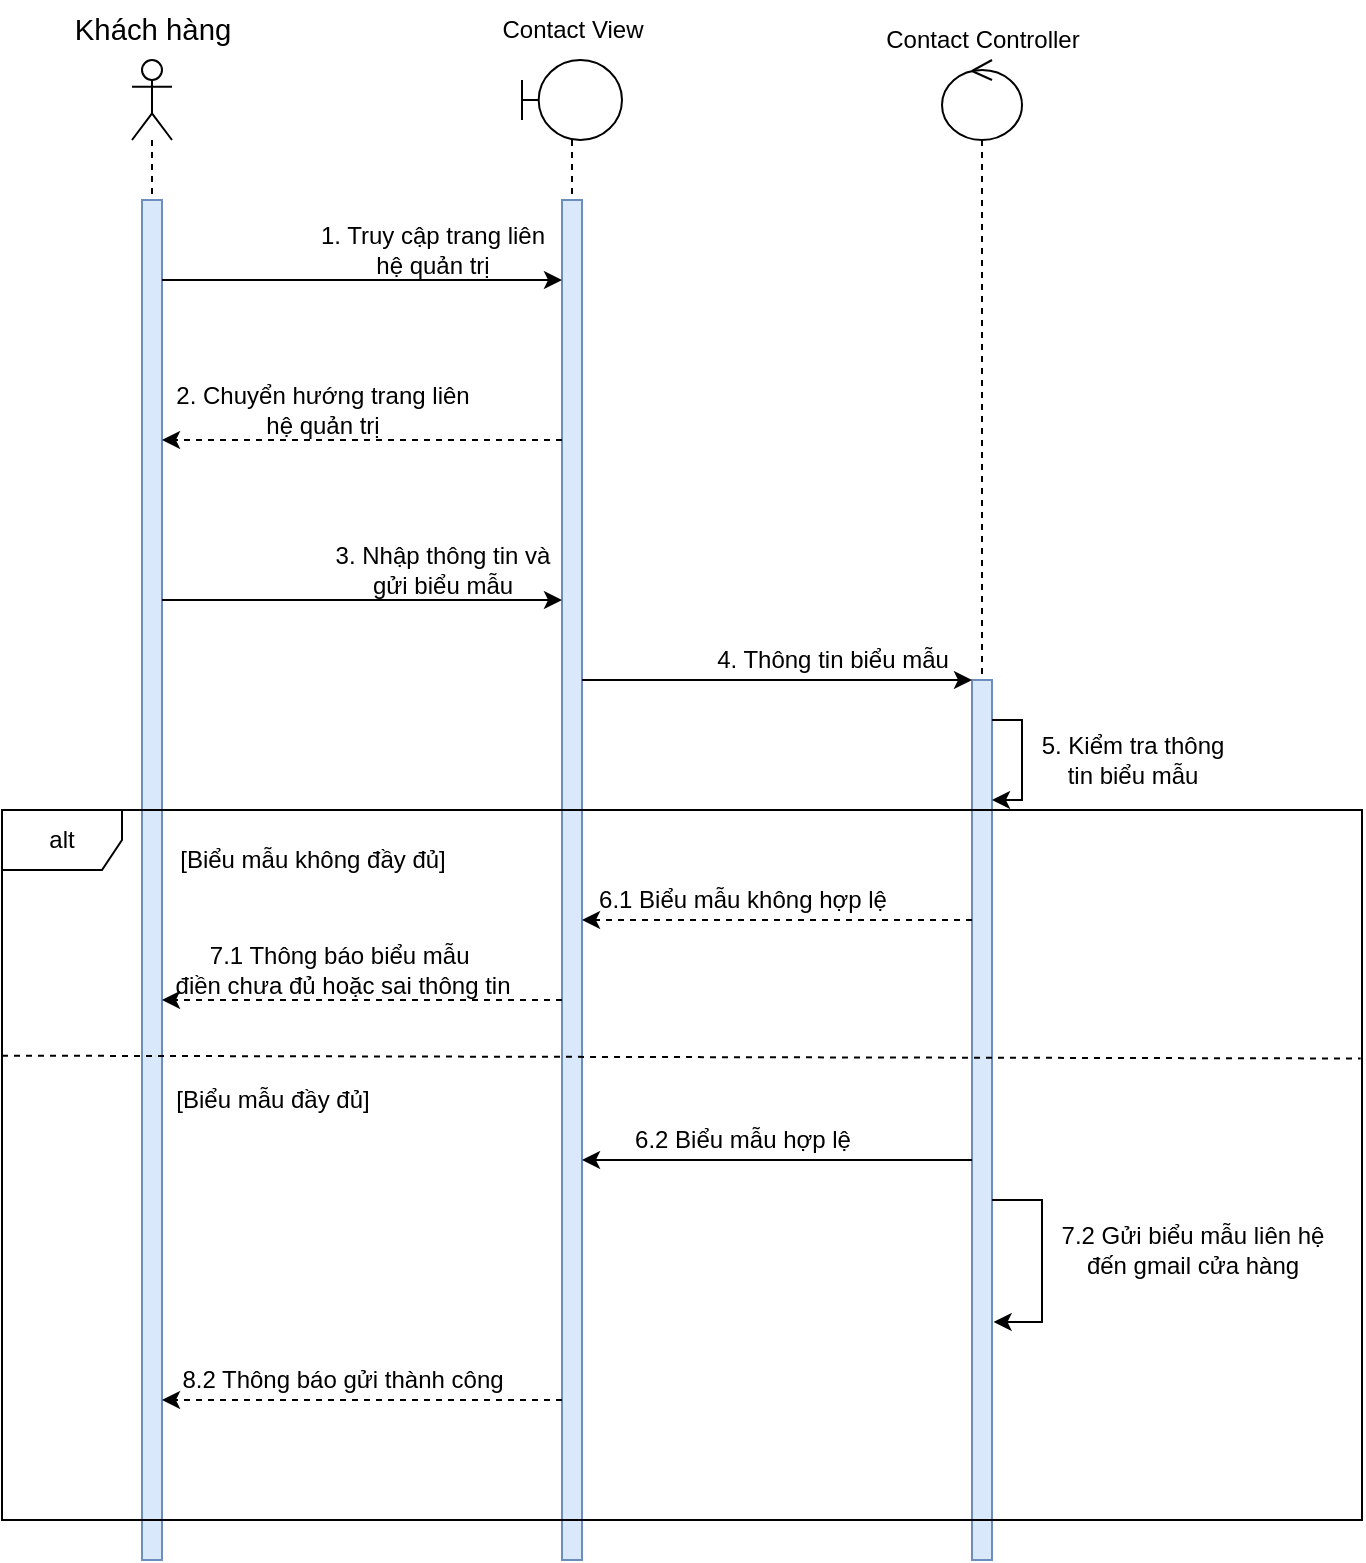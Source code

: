 <mxfile version="16.5.1" type="device"><diagram id="b3xQJFwFRbKTzmyxP-ca" name="Trang-1"><mxGraphModel dx="1102" dy="905" grid="1" gridSize="10" guides="1" tooltips="1" connect="1" arrows="1" fold="1" page="1" pageScale="1" pageWidth="827" pageHeight="1169" math="0" shadow="0"><root><mxCell id="0"/><mxCell id="1" parent="0"/><mxCell id="vJp9MgGnyPf3eHHjkQ-m-1" value="" style="shape=umlLifeline;participant=umlActor;perimeter=lifelinePerimeter;whiteSpace=wrap;html=1;container=1;collapsible=0;recursiveResize=0;verticalAlign=top;spacingTop=36;outlineConnect=0;" parent="1" vertex="1"><mxGeometry x="485" y="210" width="20" height="750" as="geometry"/></mxCell><mxCell id="vJp9MgGnyPf3eHHjkQ-m-2" value="" style="html=1;points=[];perimeter=orthogonalPerimeter;fillColor=#dae8fc;strokeColor=#6c8ebf;" parent="vJp9MgGnyPf3eHHjkQ-m-1" vertex="1"><mxGeometry x="5" y="70" width="10" height="680" as="geometry"/></mxCell><mxCell id="vJp9MgGnyPf3eHHjkQ-m-3" value="&lt;span style=&quot;font-family: Calibri, sans-serif; font-size: 14.667px;&quot;&gt;Khách hàng&lt;/span&gt;" style="text;html=1;align=center;verticalAlign=middle;resizable=0;points=[];autosize=1;strokeColor=none;fillColor=none;" parent="1" vertex="1"><mxGeometry x="450" y="180" width="90" height="30" as="geometry"/></mxCell><mxCell id="vJp9MgGnyPf3eHHjkQ-m-7" value="Contact Controller" style="text;html=1;align=center;verticalAlign=middle;resizable=0;points=[];autosize=1;strokeColor=none;fillColor=none;" parent="1" vertex="1"><mxGeometry x="850" y="185" width="120" height="30" as="geometry"/></mxCell><mxCell id="k9k-bkaZC-uK-69F3qyQ-1" value="" style="shape=umlLifeline;participant=umlBoundary;perimeter=lifelinePerimeter;whiteSpace=wrap;html=1;container=1;collapsible=0;recursiveResize=0;verticalAlign=top;spacingTop=36;outlineConnect=0;" parent="1" vertex="1"><mxGeometry x="680" y="210" width="50" height="750" as="geometry"/></mxCell><mxCell id="k9k-bkaZC-uK-69F3qyQ-4" value="" style="html=1;points=[];perimeter=orthogonalPerimeter;fillColor=#dae8fc;strokeColor=#6c8ebf;" parent="k9k-bkaZC-uK-69F3qyQ-1" vertex="1"><mxGeometry x="20" y="70" width="10" height="680" as="geometry"/></mxCell><mxCell id="k9k-bkaZC-uK-69F3qyQ-2" value="Contact View" style="text;html=1;align=center;verticalAlign=middle;resizable=0;points=[];autosize=1;strokeColor=none;fillColor=none;" parent="1" vertex="1"><mxGeometry x="660" y="185" width="90" height="20" as="geometry"/></mxCell><mxCell id="k9k-bkaZC-uK-69F3qyQ-3" value="" style="shape=umlLifeline;participant=umlControl;perimeter=lifelinePerimeter;whiteSpace=wrap;html=1;container=1;collapsible=0;recursiveResize=0;verticalAlign=top;spacingTop=36;outlineConnect=0;" parent="1" vertex="1"><mxGeometry x="890" y="210" width="40" height="750" as="geometry"/></mxCell><mxCell id="k9k-bkaZC-uK-69F3qyQ-12" value="" style="html=1;points=[];perimeter=orthogonalPerimeter;fillColor=#dae8fc;strokeColor=#6c8ebf;" parent="k9k-bkaZC-uK-69F3qyQ-3" vertex="1"><mxGeometry x="15" y="310" width="10" height="440" as="geometry"/></mxCell><mxCell id="k9k-bkaZC-uK-69F3qyQ-16" style="edgeStyle=orthogonalEdgeStyle;rounded=0;orthogonalLoop=1;jettySize=auto;html=1;" parent="k9k-bkaZC-uK-69F3qyQ-3" source="k9k-bkaZC-uK-69F3qyQ-12" edge="1"><mxGeometry relative="1" as="geometry"><mxPoint x="25" y="370" as="targetPoint"/><Array as="points"><mxPoint x="40" y="330"/><mxPoint x="40" y="370"/><mxPoint x="25" y="370"/></Array></mxGeometry></mxCell><mxCell id="k9k-bkaZC-uK-69F3qyQ-34" style="edgeStyle=orthogonalEdgeStyle;rounded=0;orthogonalLoop=1;jettySize=auto;html=1;entryX=1.084;entryY=0.729;entryDx=0;entryDy=0;entryPerimeter=0;" parent="k9k-bkaZC-uK-69F3qyQ-3" target="k9k-bkaZC-uK-69F3qyQ-12" edge="1"><mxGeometry relative="1" as="geometry"><mxPoint x="25" y="570" as="sourcePoint"/><Array as="points"><mxPoint x="50" y="570"/><mxPoint x="50" y="631"/><mxPoint x="26" y="631"/></Array></mxGeometry></mxCell><mxCell id="k9k-bkaZC-uK-69F3qyQ-5" style="edgeStyle=orthogonalEdgeStyle;rounded=0;orthogonalLoop=1;jettySize=auto;html=1;" parent="1" source="vJp9MgGnyPf3eHHjkQ-m-2" target="k9k-bkaZC-uK-69F3qyQ-4" edge="1"><mxGeometry relative="1" as="geometry"><Array as="points"><mxPoint x="610" y="320"/><mxPoint x="610" y="320"/></Array></mxGeometry></mxCell><mxCell id="k9k-bkaZC-uK-69F3qyQ-6" value="1. Truy cập trang liên&lt;br&gt;hệ quản trị" style="text;html=1;align=center;verticalAlign=middle;resizable=0;points=[];autosize=1;strokeColor=none;fillColor=none;" parent="1" vertex="1"><mxGeometry x="570" y="290" width="130" height="30" as="geometry"/></mxCell><mxCell id="k9k-bkaZC-uK-69F3qyQ-7" style="edgeStyle=orthogonalEdgeStyle;rounded=0;orthogonalLoop=1;jettySize=auto;html=1;dashed=1;" parent="1" source="k9k-bkaZC-uK-69F3qyQ-4" target="vJp9MgGnyPf3eHHjkQ-m-2" edge="1"><mxGeometry relative="1" as="geometry"><Array as="points"><mxPoint x="600" y="400"/><mxPoint x="600" y="400"/></Array></mxGeometry></mxCell><mxCell id="k9k-bkaZC-uK-69F3qyQ-8" value="2. Chuyển hướng trang liên&lt;br&gt;hệ quản trị" style="text;html=1;align=center;verticalAlign=middle;resizable=0;points=[];autosize=1;strokeColor=none;fillColor=none;" parent="1" vertex="1"><mxGeometry x="500" y="370" width="160" height="30" as="geometry"/></mxCell><mxCell id="k9k-bkaZC-uK-69F3qyQ-9" style="edgeStyle=orthogonalEdgeStyle;rounded=0;orthogonalLoop=1;jettySize=auto;html=1;" parent="1" source="vJp9MgGnyPf3eHHjkQ-m-2" target="k9k-bkaZC-uK-69F3qyQ-4" edge="1"><mxGeometry relative="1" as="geometry"><Array as="points"><mxPoint x="610" y="480"/><mxPoint x="610" y="480"/></Array></mxGeometry></mxCell><mxCell id="k9k-bkaZC-uK-69F3qyQ-10" value="3. Nhập thông tin và &lt;br&gt;gửi biểu mẫu" style="text;html=1;align=center;verticalAlign=middle;resizable=0;points=[];autosize=1;strokeColor=none;fillColor=none;" parent="1" vertex="1"><mxGeometry x="580" y="450" width="120" height="30" as="geometry"/></mxCell><mxCell id="k9k-bkaZC-uK-69F3qyQ-11" value="[Biểu mẫu không đầy đủ]" style="text;html=1;align=center;verticalAlign=middle;resizable=0;points=[];autosize=1;strokeColor=none;fillColor=none;" parent="1" vertex="1"><mxGeometry x="500" y="600" width="150" height="20" as="geometry"/></mxCell><mxCell id="k9k-bkaZC-uK-69F3qyQ-14" style="edgeStyle=orthogonalEdgeStyle;rounded=0;orthogonalLoop=1;jettySize=auto;html=1;" parent="1" source="k9k-bkaZC-uK-69F3qyQ-4" target="k9k-bkaZC-uK-69F3qyQ-12" edge="1"><mxGeometry relative="1" as="geometry"><Array as="points"><mxPoint x="870" y="520"/><mxPoint x="870" y="520"/></Array></mxGeometry></mxCell><mxCell id="k9k-bkaZC-uK-69F3qyQ-15" value="4. Thông tin biểu mẫu" style="text;html=1;align=center;verticalAlign=middle;resizable=0;points=[];autosize=1;strokeColor=none;fillColor=none;" parent="1" vertex="1"><mxGeometry x="770" y="500" width="130" height="20" as="geometry"/></mxCell><mxCell id="k9k-bkaZC-uK-69F3qyQ-17" value="5. Kiểm tra thông &lt;br&gt;tin biểu mẫu" style="text;html=1;align=center;verticalAlign=middle;resizable=0;points=[];autosize=1;strokeColor=none;fillColor=none;" parent="1" vertex="1"><mxGeometry x="930" y="545" width="110" height="30" as="geometry"/></mxCell><mxCell id="k9k-bkaZC-uK-69F3qyQ-18" style="edgeStyle=orthogonalEdgeStyle;rounded=0;orthogonalLoop=1;jettySize=auto;html=1;dashed=1;" parent="1" source="k9k-bkaZC-uK-69F3qyQ-12" target="k9k-bkaZC-uK-69F3qyQ-4" edge="1"><mxGeometry relative="1" as="geometry"><Array as="points"><mxPoint x="810" y="640"/><mxPoint x="810" y="640"/></Array></mxGeometry></mxCell><mxCell id="k9k-bkaZC-uK-69F3qyQ-19" value="6.1 Biểu mẫu không hợp lệ" style="text;html=1;align=center;verticalAlign=middle;resizable=0;points=[];autosize=1;strokeColor=none;fillColor=none;" parent="1" vertex="1"><mxGeometry x="710" y="620" width="160" height="20" as="geometry"/></mxCell><mxCell id="k9k-bkaZC-uK-69F3qyQ-20" style="edgeStyle=orthogonalEdgeStyle;rounded=0;orthogonalLoop=1;jettySize=auto;html=1;dashed=1;" parent="1" source="k9k-bkaZC-uK-69F3qyQ-4" target="vJp9MgGnyPf3eHHjkQ-m-2" edge="1"><mxGeometry relative="1" as="geometry"><Array as="points"><mxPoint x="600" y="680"/><mxPoint x="600" y="680"/></Array></mxGeometry></mxCell><mxCell id="k9k-bkaZC-uK-69F3qyQ-21" value="7.1 Thông báo biểu mẫu&amp;nbsp;&lt;br&gt;điền chưa đủ hoặc sai thông tin" style="text;html=1;align=center;verticalAlign=middle;resizable=0;points=[];autosize=1;strokeColor=none;fillColor=none;" parent="1" vertex="1"><mxGeometry x="500" y="650" width="180" height="30" as="geometry"/></mxCell><mxCell id="k9k-bkaZC-uK-69F3qyQ-24" value="[Biểu mẫu đầy đủ]" style="text;html=1;align=center;verticalAlign=middle;resizable=0;points=[];autosize=1;strokeColor=none;fillColor=none;" parent="1" vertex="1"><mxGeometry x="500" y="720" width="110" height="20" as="geometry"/></mxCell><mxCell id="k9k-bkaZC-uK-69F3qyQ-30" style="edgeStyle=orthogonalEdgeStyle;rounded=0;orthogonalLoop=1;jettySize=auto;html=1;" parent="1" source="k9k-bkaZC-uK-69F3qyQ-12" target="k9k-bkaZC-uK-69F3qyQ-4" edge="1"><mxGeometry relative="1" as="geometry"><Array as="points"><mxPoint x="760" y="760"/><mxPoint x="760" y="760"/></Array></mxGeometry></mxCell><mxCell id="k9k-bkaZC-uK-69F3qyQ-31" value="6.2 Biểu mẫu hợp lệ" style="text;html=1;align=center;verticalAlign=middle;resizable=0;points=[];autosize=1;strokeColor=none;fillColor=none;" parent="1" vertex="1"><mxGeometry x="730" y="740" width="120" height="20" as="geometry"/></mxCell><mxCell id="k9k-bkaZC-uK-69F3qyQ-32" style="edgeStyle=orthogonalEdgeStyle;rounded=0;orthogonalLoop=1;jettySize=auto;html=1;dashed=1;" parent="1" source="k9k-bkaZC-uK-69F3qyQ-4" target="vJp9MgGnyPf3eHHjkQ-m-2" edge="1"><mxGeometry relative="1" as="geometry"><Array as="points"><mxPoint x="600" y="880"/><mxPoint x="600" y="880"/></Array></mxGeometry></mxCell><mxCell id="k9k-bkaZC-uK-69F3qyQ-33" value="8.2 Thông báo gửi thành công" style="text;html=1;align=center;verticalAlign=middle;resizable=0;points=[];autosize=1;strokeColor=none;fillColor=none;" parent="1" vertex="1"><mxGeometry x="500" y="860" width="180" height="20" as="geometry"/></mxCell><mxCell id="k9k-bkaZC-uK-69F3qyQ-35" value="7.2 Gửi biểu mẫu liên hệ&lt;br&gt;đến gmail cửa hàng" style="text;html=1;align=center;verticalAlign=middle;resizable=0;points=[];autosize=1;strokeColor=none;fillColor=none;" parent="1" vertex="1"><mxGeometry x="940" y="790" width="150" height="30" as="geometry"/></mxCell><mxCell id="Vb7XXILu26vJ7OIXROtL-1" value="alt" style="shape=umlFrame;whiteSpace=wrap;html=1;" parent="1" vertex="1"><mxGeometry x="420" y="585" width="680" height="355" as="geometry"/></mxCell><mxCell id="Vb7XXILu26vJ7OIXROtL-2" value="" style="endArrow=none;dashed=1;html=1;rounded=0;exitX=0;exitY=0.346;exitDx=0;exitDy=0;exitPerimeter=0;entryX=0.999;entryY=0.35;entryDx=0;entryDy=0;entryPerimeter=0;" parent="1" source="Vb7XXILu26vJ7OIXROtL-1" target="Vb7XXILu26vJ7OIXROtL-1" edge="1"><mxGeometry width="50" height="50" relative="1" as="geometry"><mxPoint x="730" y="760" as="sourcePoint"/><mxPoint x="780" y="710" as="targetPoint"/></mxGeometry></mxCell></root></mxGraphModel></diagram></mxfile>